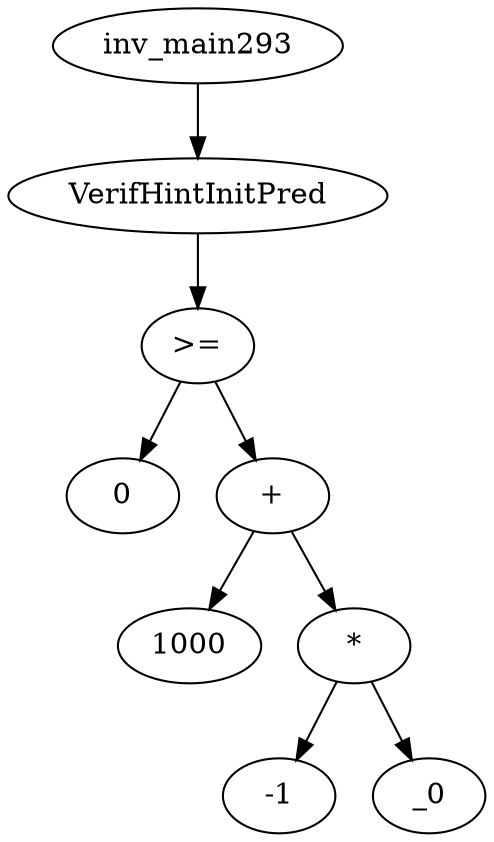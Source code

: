 digraph dag {
0 [label="inv_main293"];
1 [label="VerifHintInitPred"];
2 [label=">="];
3 [label="0"];
4 [label="+"];
5 [label="1000"];
6 [label="*"];
7 [label="-1"];
8 [label="_0"];
0->1
1->2
2->4
2 -> 3
4->6
4 -> 5
6->8
6 -> 7
}
